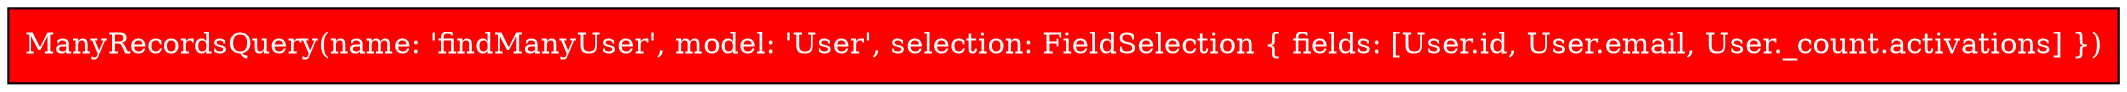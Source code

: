 digraph {
    0 [label="ManyRecordsQuery(name: 'findManyUser', model: 'User', selection: FieldSelection { fields: [User.id, User.email, User._count.activations] })\l", fillcolor=red, style=filled, shape=rectangle, fontcolor=white]

}